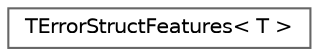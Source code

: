 digraph "Graphical Class Hierarchy"
{
 // INTERACTIVE_SVG=YES
 // LATEX_PDF_SIZE
  bgcolor="transparent";
  edge [fontname=Helvetica,fontsize=10,labelfontname=Helvetica,labelfontsize=10];
  node [fontname=Helvetica,fontsize=10,shape=box,height=0.2,width=0.4];
  rankdir="LR";
  Node0 [id="Node000000",label="TErrorStructFeatures\< T \>",height=0.2,width=0.4,color="grey40", fillcolor="white", style="filled",URL="$de/d61/classTErrorStructFeatures.html",tooltip=" "];
}

